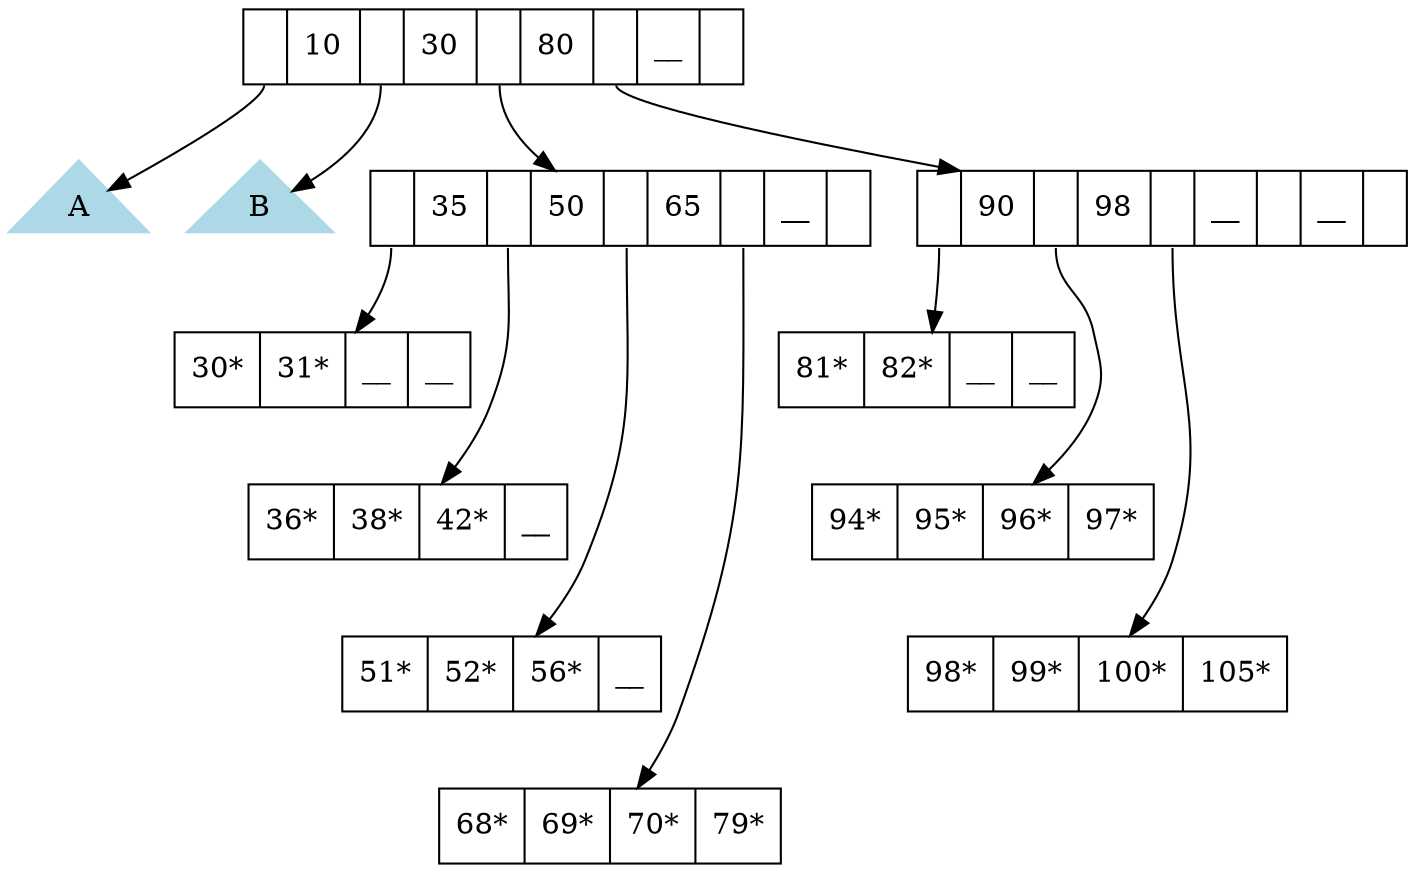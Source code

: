 digraph G
{
    node [shape = record];

    /* Create the nodes */
    A [ shape = triangle, style = filled , color = "lightblue" , label ="A"];
    B [ shape = triangle, style = filled , color = "lightblue" , label ="B"];
    node0 [ label ="<f0>|<f1> 10 |<f2>|<f3> 30 |<f4>|<f5> 80 |<f6>|<f7> __ |<f8>"];
    node1 [ label ="<f0>|<f1> 35 |<f2>|<f3> 50 |<f4>|<f5> 65 |<f6>|<f7> __ |<f8>"];
    node2 [ label ="<f0>|<f1> 90 |<f2>|<f3> 98 |<f4>|<f5> __ |<f6>|<f7> __ |<f8>"];

    /* Create the leaves */
    leaf0 [ label ="<f0> 30* |<f1> 31* |<f2> __  |<f4> __  "];
    leaf1 [ label ="<f0> 36* |<f1> 38* |<f2> 42* |<f4> __  "];
    leaf3 [ label ="<f0> 51* |<f1> 52* |<f2> 56* |<f4> __  "];
    leaf4 [ label ="<f0> 68* |<f1> 69* |<f2> 70* |<f4> 79* "];
    leaf5 [ label ="<f0> 81* |<f1> 82* |<f2> __  |<f4> __  "];
    leaf6 [ label ="<f0> 94* |<f1> 95* |<f2> 96* |<f4> 97* "];
    leaf7 [ label ="<f0> 98* |<f1> 99* |<f2> 100*|<f4> 105*"];

    /* Create the connections */

    //node0
    "node0":f0 -> "A";
    "node0":f2 -> "B";
    "node0":f4 -> "node1";
    "node0":f6 -> "node2";
    //node1
    "node1":f0 -> "leaf0";
    "leaf0" -> "leaf1" [style = "invis" ];
    "node1":f2 -> "leaf1";
    "leaf1" -> "leaf3" [style = "invis" ];
    "node1":f4 -> "leaf3";
    "leaf3" -> "leaf4" [style = "invis" ];
    "node1":f6 -> "leaf4";
    //node2
    "node2":f0 -> "leaf5";
    "leaf5" -> "leaf6" [style = "invis" ];
    "node2":f2 -> "leaf6";
    "leaf6" -> "leaf7" [style = "invis" ];
    "node2":f4 -> "leaf7";
}

